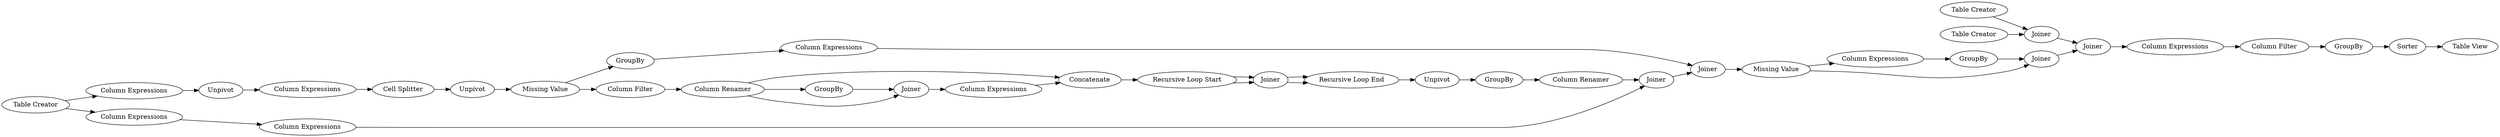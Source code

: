digraph {
	2 [label="Recursive Loop Start"]
	4 [label=Unpivot]
	5 [label="Recursive Loop End"]
	6 [label="Cell Splitter"]
	7 [label="Missing Value"]
	8 [label=Unpivot]
	9 [label="Column Filter"]
	10 [label="Column Renamer"]
	11 [label=Joiner]
	24 [label="Column Expressions"]
	25 [label=Unpivot]
	26 [label=GroupBy]
	27 [label="Column Renamer"]
	28 [label=Joiner]
	29 [label=GroupBy]
	30 [label="Column Expressions"]
	31 [label=Concatenate]
	33 [label=Joiner]
	37 [label=Joiner]
	38 [label=Joiner]
	39 [label=GroupBy]
	43 [label="Table View"]
	44 [label=Sorter]
	49 [label="Column Filter"]
	51 [label="Column Expressions"]
	56 [label="Column Expressions"]
	60 [label=GroupBy]
	61 [label="Column Expressions"]
	62 [label=Joiner]
	63 [label="Missing Value"]
	64 [label="Table Creator"]
	66 [label="Table Creator"]
	67 [label="Table Creator"]
	68 [label="Column Expressions"]
	69 [label="Column Expressions"]
	70 [label=GroupBy]
	71 [label="Column Expressions"]
	72 [label=Joiner]
	2 -> 11
	2 -> 11
	4 -> 24
	5 -> 25
	6 -> 8
	7 -> 9
	7 -> 60
	8 -> 7
	9 -> 10
	10 -> 31
	10 -> 29
	10 -> 33
	11 -> 5
	11 -> 5
	24 -> 6
	25 -> 26
	26 -> 27
	27 -> 62
	28 -> 63
	29 -> 33
	30 -> 31
	31 -> 2
	33 -> 30
	37 -> 38
	38 -> 51
	39 -> 44
	44 -> 43
	49 -> 39
	51 -> 49
	56 -> 4
	60 -> 61
	61 -> 28
	62 -> 28
	63 -> 72
	63 -> 71
	64 -> 68
	64 -> 56
	66 -> 37
	67 -> 37
	68 -> 69
	69 -> 62
	70 -> 72
	71 -> 70
	72 -> 38
	rankdir=LR
}
